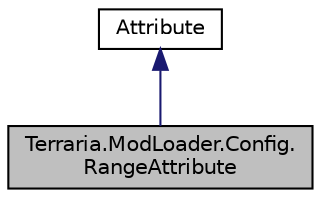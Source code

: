 digraph "Terraria.ModLoader.Config.RangeAttribute"
{
 // LATEX_PDF_SIZE
  edge [fontname="Helvetica",fontsize="10",labelfontname="Helvetica",labelfontsize="10"];
  node [fontname="Helvetica",fontsize="10",shape=record];
  Node1 [label="Terraria.ModLoader.Config.\lRangeAttribute",height=0.2,width=0.4,color="black", fillcolor="grey75", style="filled", fontcolor="black",tooltip="Specifies a range for primitive data values. Without this, default min and max are as follows: float:..."];
  Node2 -> Node1 [dir="back",color="midnightblue",fontsize="10",style="solid",fontname="Helvetica"];
  Node2 [label="Attribute",height=0.2,width=0.4,color="black", fillcolor="white", style="filled",URL="$class_attribute.html",tooltip=" "];
}
